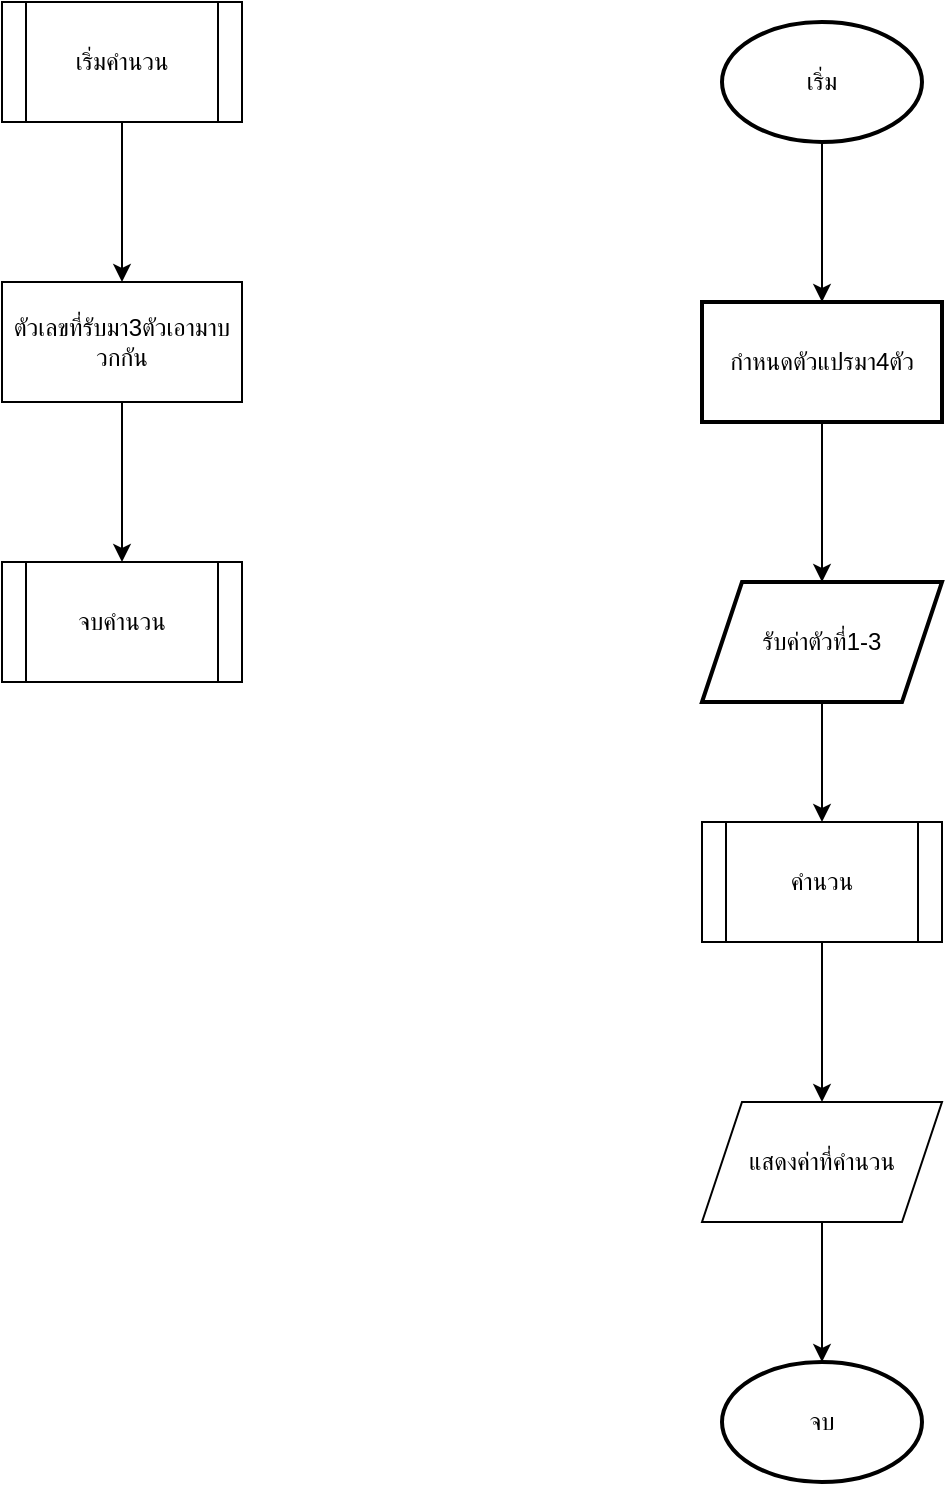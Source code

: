 <mxfile version="25.0.3">
  <diagram name="Page-1" id="extfH8xEuFHN5oKw8o08">
    <mxGraphModel dx="1206" dy="638" grid="1" gridSize="10" guides="1" tooltips="1" connect="1" arrows="1" fold="1" page="1" pageScale="1" pageWidth="850" pageHeight="1100" math="0" shadow="0">
      <root>
        <mxCell id="0" />
        <mxCell id="1" parent="0" />
        <mxCell id="AonOkrr1OYoMYbhP8naX-3" value="" style="edgeStyle=orthogonalEdgeStyle;rounded=0;orthogonalLoop=1;jettySize=auto;html=1;" edge="1" parent="1" source="AonOkrr1OYoMYbhP8naX-1" target="AonOkrr1OYoMYbhP8naX-2">
          <mxGeometry relative="1" as="geometry" />
        </mxCell>
        <mxCell id="AonOkrr1OYoMYbhP8naX-1" value="เริ่ม" style="strokeWidth=2;html=1;shape=mxgraph.flowchart.start_1;whiteSpace=wrap;" vertex="1" parent="1">
          <mxGeometry x="370" y="80" width="100" height="60" as="geometry" />
        </mxCell>
        <mxCell id="AonOkrr1OYoMYbhP8naX-5" value="" style="edgeStyle=orthogonalEdgeStyle;rounded=0;orthogonalLoop=1;jettySize=auto;html=1;" edge="1" parent="1" source="AonOkrr1OYoMYbhP8naX-2" target="AonOkrr1OYoMYbhP8naX-4">
          <mxGeometry relative="1" as="geometry" />
        </mxCell>
        <mxCell id="AonOkrr1OYoMYbhP8naX-2" value="กำหนดตัวแปรมา4ตัว" style="whiteSpace=wrap;html=1;strokeWidth=2;" vertex="1" parent="1">
          <mxGeometry x="360" y="220" width="120" height="60" as="geometry" />
        </mxCell>
        <mxCell id="AonOkrr1OYoMYbhP8naX-63" value="" style="edgeStyle=orthogonalEdgeStyle;rounded=0;orthogonalLoop=1;jettySize=auto;html=1;" edge="1" parent="1" source="AonOkrr1OYoMYbhP8naX-4" target="AonOkrr1OYoMYbhP8naX-57">
          <mxGeometry relative="1" as="geometry" />
        </mxCell>
        <mxCell id="AonOkrr1OYoMYbhP8naX-4" value="รับค่าตัวที่1-3" style="shape=parallelogram;perimeter=parallelogramPerimeter;whiteSpace=wrap;html=1;fixedSize=1;strokeWidth=2;" vertex="1" parent="1">
          <mxGeometry x="360" y="360" width="120" height="60" as="geometry" />
        </mxCell>
        <mxCell id="AonOkrr1OYoMYbhP8naX-65" value="" style="edgeStyle=orthogonalEdgeStyle;rounded=0;orthogonalLoop=1;jettySize=auto;html=1;" edge="1" parent="1" source="AonOkrr1OYoMYbhP8naX-57" target="AonOkrr1OYoMYbhP8naX-64">
          <mxGeometry relative="1" as="geometry" />
        </mxCell>
        <mxCell id="AonOkrr1OYoMYbhP8naX-57" value="คำนวน" style="shape=process;whiteSpace=wrap;html=1;backgroundOutline=1;" vertex="1" parent="1">
          <mxGeometry x="360" y="480" width="120" height="60" as="geometry" />
        </mxCell>
        <mxCell id="AonOkrr1OYoMYbhP8naX-60" value="" style="edgeStyle=orthogonalEdgeStyle;rounded=0;orthogonalLoop=1;jettySize=auto;html=1;" edge="1" parent="1" source="AonOkrr1OYoMYbhP8naX-58" target="AonOkrr1OYoMYbhP8naX-59">
          <mxGeometry relative="1" as="geometry" />
        </mxCell>
        <mxCell id="AonOkrr1OYoMYbhP8naX-58" value="เริ่มคำนวน" style="shape=process;whiteSpace=wrap;html=1;backgroundOutline=1;" vertex="1" parent="1">
          <mxGeometry x="10" y="70" width="120" height="60" as="geometry" />
        </mxCell>
        <mxCell id="AonOkrr1OYoMYbhP8naX-62" value="" style="edgeStyle=orthogonalEdgeStyle;rounded=0;orthogonalLoop=1;jettySize=auto;html=1;" edge="1" parent="1" source="AonOkrr1OYoMYbhP8naX-59" target="AonOkrr1OYoMYbhP8naX-61">
          <mxGeometry relative="1" as="geometry" />
        </mxCell>
        <mxCell id="AonOkrr1OYoMYbhP8naX-59" value="ตัวเลขที่รับมา3ตัวเอามาบวกกัน" style="whiteSpace=wrap;html=1;" vertex="1" parent="1">
          <mxGeometry x="10" y="210" width="120" height="60" as="geometry" />
        </mxCell>
        <mxCell id="AonOkrr1OYoMYbhP8naX-61" value="จบคำนวน" style="shape=process;whiteSpace=wrap;html=1;backgroundOutline=1;" vertex="1" parent="1">
          <mxGeometry x="10" y="350" width="120" height="60" as="geometry" />
        </mxCell>
        <mxCell id="AonOkrr1OYoMYbhP8naX-67" value="" style="edgeStyle=orthogonalEdgeStyle;rounded=0;orthogonalLoop=1;jettySize=auto;html=1;" edge="1" parent="1" source="AonOkrr1OYoMYbhP8naX-64" target="AonOkrr1OYoMYbhP8naX-66">
          <mxGeometry relative="1" as="geometry" />
        </mxCell>
        <mxCell id="AonOkrr1OYoMYbhP8naX-64" value="แสดงค่าที่คำนวน" style="shape=parallelogram;perimeter=parallelogramPerimeter;whiteSpace=wrap;html=1;fixedSize=1;" vertex="1" parent="1">
          <mxGeometry x="360" y="620" width="120" height="60" as="geometry" />
        </mxCell>
        <mxCell id="AonOkrr1OYoMYbhP8naX-66" value="จบ" style="strokeWidth=2;html=1;shape=mxgraph.flowchart.start_1;whiteSpace=wrap;" vertex="1" parent="1">
          <mxGeometry x="370" y="750" width="100" height="60" as="geometry" />
        </mxCell>
      </root>
    </mxGraphModel>
  </diagram>
</mxfile>
